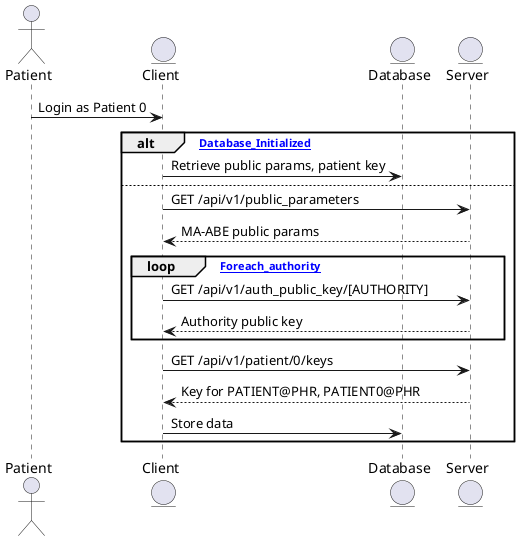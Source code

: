 @startuml Initial_Setup

actor Patient
entity Client
entity Database
entity Server

Patient -> Client : Login as Patient 0

alt [Database_Initialized]
    Client -> Database : Retrieve public params, patient key
else
    Client -> Server : GET /api/v1/public_parameters
    Server --> Client: MA-ABE public params

    loop [Foreach_authority]
        Client -> Server : GET /api/v1/auth_public_key/[AUTHORITY]
        Server --> Client: Authority public key
    end

    Client -> Server : GET /api/v1/patient/0/keys
    Server --> Client: Key for PATIENT@PHR, PATIENT0@PHR

    Client -> Database : Store data
end

@enduml